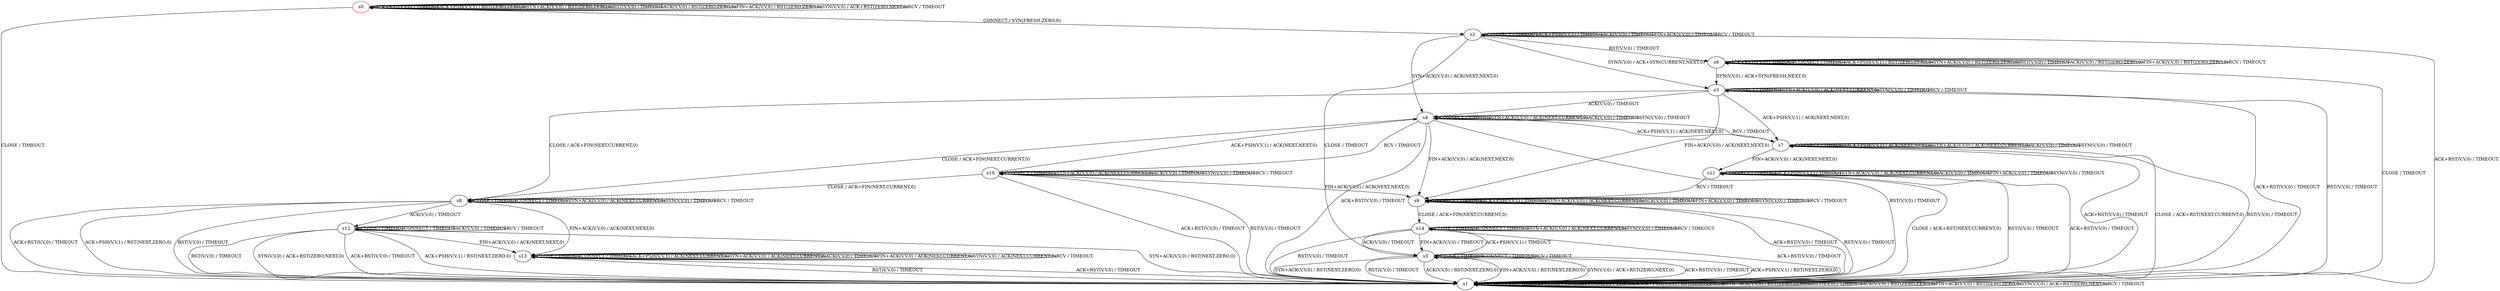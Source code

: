 digraph G {
label=""
s0  [color="red"]
s1
s2
s3
s4
s5
s6
s7
s8
s9
s10
s11
s12
s13
s14
s0  [label="s0"];
s0 -> s0 [label="ACK+RST(V,V,0) / TIMEOUT"]
s0 -> s1 [label="CLOSE / TIMEOUT"]
s0 -> s2 [label="CONNECT / SYN(FRESH,ZERO,0)"]
s0 -> s0 [label="ACK+PSH(V,V,1) / RST(ZERO,ZERO,0)"]
s0 -> s0 [label="SYN+ACK(V,V,0) / RST(ZERO,ZERO,0)"]
s0 -> s0 [label="RST(V,V,0) / TIMEOUT"]
s0 -> s0 [label="ACK(V,V,0) / RST(ZERO,ZERO,0)"]
s0 -> s0 [label="FIN+ACK(V,V,0) / RST(ZERO,ZERO,0)"]
s0 -> s0 [label="SYN(V,V,0) / ACK+RST(ZERO,NEXT,0)"]
s0 -> s0 [label="RCV / TIMEOUT"]
s1  [label="s1"];
s1 -> s1 [label="ACK+RST(V,V,0) / TIMEOUT"]
s1 -> s1 [label="CLOSE / TIMEOUT"]
s1 -> s1 [label="CONNECT / TIMEOUT"]
s1 -> s1 [label="ACK+PSH(V,V,1) / RST(ZERO,ZERO,0)"]
s1 -> s1 [label="SYN+ACK(V,V,0) / RST(ZERO,ZERO,0)"]
s1 -> s1 [label="RST(V,V,0) / TIMEOUT"]
s1 -> s1 [label="ACK(V,V,0) / RST(ZERO,ZERO,0)"]
s1 -> s1 [label="FIN+ACK(V,V,0) / RST(ZERO,ZERO,0)"]
s1 -> s1 [label="SYN(V,V,0) / ACK+RST(ZERO,NEXT,0)"]
s1 -> s1 [label="RCV / TIMEOUT"]
s2  [label="s2"];
s2 -> s1 [label="ACK+RST(V,V,0) / TIMEOUT"]
s2 -> s5 [label="CLOSE / TIMEOUT"]
s2 -> s2 [label="CONNECT / TIMEOUT"]
s2 -> s2 [label="ACK+PSH(V,V,1) / TIMEOUT"]
s2 -> s4 [label="SYN+ACK(V,V,0) / ACK(NEXT,NEXT,0)"]
s2 -> s6 [label="RST(V,V,0) / TIMEOUT"]
s2 -> s2 [label="ACK(V,V,0) / TIMEOUT"]
s2 -> s2 [label="FIN+ACK(V,V,0) / TIMEOUT"]
s2 -> s3 [label="SYN(V,V,0) / ACK+SYN(CURRENT,NEXT,0)"]
s2 -> s2 [label="RCV / TIMEOUT"]
s3  [label="s3"];
s3 -> s1 [label="ACK+RST(V,V,0) / TIMEOUT"]
s3 -> s8 [label="CLOSE / ACK+FIN(NEXT,CURRENT,0)"]
s3 -> s3 [label="CONNECT / TIMEOUT"]
s3 -> s7 [label="ACK+PSH(V,V,1) / ACK(NEXT,NEXT,0)"]
s3 -> s3 [label="SYN+ACK(V,V,0) / ACK(NEXT,CURRENT,0)"]
s3 -> s1 [label="RST(V,V,0) / TIMEOUT"]
s3 -> s4 [label="ACK(V,V,0) / TIMEOUT"]
s3 -> s9 [label="FIN+ACK(V,V,0) / ACK(NEXT,NEXT,0)"]
s3 -> s3 [label="SYN(V,V,0) / TIMEOUT"]
s3 -> s3 [label="RCV / TIMEOUT"]
s4  [label="s4"];
s4 -> s1 [label="ACK+RST(V,V,0) / TIMEOUT"]
s4 -> s8 [label="CLOSE / ACK+FIN(NEXT,CURRENT,0)"]
s4 -> s4 [label="CONNECT / TIMEOUT"]
s4 -> s7 [label="ACK+PSH(V,V,1) / ACK(NEXT,NEXT,0)"]
s4 -> s4 [label="SYN+ACK(V,V,0) / ACK(NEXT,CURRENT,0)"]
s4 -> s1 [label="RST(V,V,0) / TIMEOUT"]
s4 -> s4 [label="ACK(V,V,0) / TIMEOUT"]
s4 -> s9 [label="FIN+ACK(V,V,0) / ACK(NEXT,NEXT,0)"]
s4 -> s4 [label="SYN(V,V,0) / TIMEOUT"]
s4 -> s10 [label="RCV / TIMEOUT"]
s5  [label="s5"];
s5 -> s1 [label="ACK+RST(V,V,0) / TIMEOUT"]
s5 -> s5 [label="CLOSE / TIMEOUT"]
s5 -> s5 [label="CONNECT / TIMEOUT"]
s5 -> s1 [label="ACK+PSH(V,V,1) / RST(NEXT,ZERO,0)"]
s5 -> s1 [label="SYN+ACK(V,V,0) / RST(NEXT,ZERO,0)"]
s5 -> s1 [label="RST(V,V,0) / TIMEOUT"]
s5 -> s1 [label="ACK(V,V,0) / RST(NEXT,ZERO,0)"]
s5 -> s1 [label="FIN+ACK(V,V,0) / RST(NEXT,ZERO,0)"]
s5 -> s1 [label="SYN(V,V,0) / ACK+RST(ZERO,NEXT,0)"]
s5 -> s5 [label="RCV / TIMEOUT"]
s6  [label="s6"];
s6 -> s6 [label="ACK+RST(V,V,0) / TIMEOUT"]
s6 -> s1 [label="CLOSE / TIMEOUT"]
s6 -> s6 [label="CONNECT / TIMEOUT"]
s6 -> s6 [label="ACK+PSH(V,V,1) / RST(ZERO,ZERO,0)"]
s6 -> s6 [label="SYN+ACK(V,V,0) / RST(ZERO,ZERO,0)"]
s6 -> s6 [label="RST(V,V,0) / TIMEOUT"]
s6 -> s6 [label="ACK(V,V,0) / RST(ZERO,ZERO,0)"]
s6 -> s6 [label="FIN+ACK(V,V,0) / RST(ZERO,ZERO,0)"]
s6 -> s3 [label="SYN(V,V,0) / ACK+SYN(FRESH,NEXT,0)"]
s6 -> s6 [label="RCV / TIMEOUT"]
s7  [label="s7"];
s7 -> s1 [label="ACK+RST(V,V,0) / TIMEOUT"]
s7 -> s1 [label="CLOSE / ACK+RST(NEXT,CURRENT,0)"]
s7 -> s7 [label="CONNECT / TIMEOUT"]
s7 -> s7 [label="ACK+PSH(V,V,1) / ACK(NEXT,NEXT,0)"]
s7 -> s7 [label="SYN+ACK(V,V,0) / ACK(NEXT,CURRENT,0)"]
s7 -> s1 [label="RST(V,V,0) / TIMEOUT"]
s7 -> s7 [label="ACK(V,V,0) / TIMEOUT"]
s7 -> s11 [label="FIN+ACK(V,V,0) / ACK(NEXT,NEXT,0)"]
s7 -> s7 [label="SYN(V,V,0) / TIMEOUT"]
s7 -> s4 [label="RCV / TIMEOUT"]
s8  [label="s8"];
s8 -> s1 [label="ACK+RST(V,V,0) / TIMEOUT"]
s8 -> s8 [label="CLOSE / TIMEOUT"]
s8 -> s8 [label="CONNECT / TIMEOUT"]
s8 -> s1 [label="ACK+PSH(V,V,1) / RST(NEXT,ZERO,0)"]
s8 -> s8 [label="SYN+ACK(V,V,0) / ACK(NEXT,CURRENT,0)"]
s8 -> s1 [label="RST(V,V,0) / TIMEOUT"]
s8 -> s12 [label="ACK(V,V,0) / TIMEOUT"]
s8 -> s13 [label="FIN+ACK(V,V,0) / ACK(NEXT,NEXT,0)"]
s8 -> s8 [label="SYN(V,V,0) / TIMEOUT"]
s8 -> s8 [label="RCV / TIMEOUT"]
s9  [label="s9"];
s9 -> s1 [label="ACK+RST(V,V,0) / TIMEOUT"]
s9 -> s14 [label="CLOSE / ACK+FIN(NEXT,CURRENT,0)"]
s9 -> s9 [label="CONNECT / TIMEOUT"]
s9 -> s9 [label="ACK+PSH(V,V,1) / TIMEOUT"]
s9 -> s9 [label="SYN+ACK(V,V,0) / ACK(NEXT,CURRENT,0)"]
s9 -> s1 [label="RST(V,V,0) / TIMEOUT"]
s9 -> s9 [label="ACK(V,V,0) / TIMEOUT"]
s9 -> s9 [label="FIN+ACK(V,V,0) / TIMEOUT"]
s9 -> s9 [label="SYN(V,V,0) / TIMEOUT"]
s9 -> s9 [label="RCV / TIMEOUT"]
s10  [label="s10"];
s10 -> s1 [label="ACK+RST(V,V,0) / TIMEOUT"]
s10 -> s8 [label="CLOSE / ACK+FIN(NEXT,CURRENT,0)"]
s10 -> s10 [label="CONNECT / TIMEOUT"]
s10 -> s4 [label="ACK+PSH(V,V,1) / ACK(NEXT,NEXT,0)"]
s10 -> s10 [label="SYN+ACK(V,V,0) / ACK(NEXT,CURRENT,0)"]
s10 -> s1 [label="RST(V,V,0) / TIMEOUT"]
s10 -> s10 [label="ACK(V,V,0) / TIMEOUT"]
s10 -> s9 [label="FIN+ACK(V,V,0) / ACK(NEXT,NEXT,0)"]
s10 -> s10 [label="SYN(V,V,0) / TIMEOUT"]
s10 -> s10 [label="RCV / TIMEOUT"]
s11  [label="s11"];
s11 -> s1 [label="ACK+RST(V,V,0) / TIMEOUT"]
s11 -> s1 [label="CLOSE / ACK+RST(NEXT,CURRENT,0)"]
s11 -> s11 [label="CONNECT / TIMEOUT"]
s11 -> s11 [label="ACK+PSH(V,V,1) / TIMEOUT"]
s11 -> s11 [label="SYN+ACK(V,V,0) / ACK(NEXT,CURRENT,0)"]
s11 -> s1 [label="RST(V,V,0) / TIMEOUT"]
s11 -> s11 [label="ACK(V,V,0) / TIMEOUT"]
s11 -> s11 [label="FIN+ACK(V,V,0) / TIMEOUT"]
s11 -> s11 [label="SYN(V,V,0) / TIMEOUT"]
s11 -> s9 [label="RCV / TIMEOUT"]
s12  [label="s12"];
s12 -> s1 [label="ACK+RST(V,V,0) / TIMEOUT"]
s12 -> s12 [label="CLOSE / TIMEOUT"]
s12 -> s12 [label="CONNECT / TIMEOUT"]
s12 -> s1 [label="ACK+PSH(V,V,1) / RST(NEXT,ZERO,0)"]
s12 -> s1 [label="SYN+ACK(V,V,0) / RST(NEXT,ZERO,0)"]
s12 -> s1 [label="RST(V,V,0) / TIMEOUT"]
s12 -> s12 [label="ACK(V,V,0) / TIMEOUT"]
s12 -> s13 [label="FIN+ACK(V,V,0) / ACK(NEXT,NEXT,0)"]
s12 -> s1 [label="SYN(V,V,0) / ACK+RST(ZERO,NEXT,0)"]
s12 -> s12 [label="RCV / TIMEOUT"]
s13  [label="s13"];
s13 -> s1 [label="ACK+RST(V,V,0) / TIMEOUT"]
s13 -> s13 [label="CLOSE / TIMEOUT"]
s13 -> s13 [label="CONNECT / TIMEOUT"]
s13 -> s13 [label="ACK+PSH(V,V,1) / ACK(NEXT,CURRENT,0)"]
s13 -> s13 [label="SYN+ACK(V,V,0) / ACK(NEXT,CURRENT,0)"]
s13 -> s1 [label="RST(V,V,0) / TIMEOUT"]
s13 -> s13 [label="ACK(V,V,0) / TIMEOUT"]
s13 -> s13 [label="FIN+ACK(V,V,0) / ACK(NEXT,CURRENT,0)"]
s13 -> s13 [label="SYN(V,V,0) / ACK(NEXT,CURRENT,0)"]
s13 -> s13 [label="RCV / TIMEOUT"]
s14  [label="s14"];
s14 -> s1 [label="ACK+RST(V,V,0) / TIMEOUT"]
s14 -> s14 [label="CLOSE / TIMEOUT"]
s14 -> s14 [label="CONNECT / TIMEOUT"]
s14 -> s5 [label="ACK+PSH(V,V,1) / TIMEOUT"]
s14 -> s14 [label="SYN+ACK(V,V,0) / ACK(NEXT,CURRENT,0)"]
s14 -> s1 [label="RST(V,V,0) / TIMEOUT"]
s14 -> s5 [label="ACK(V,V,0) / TIMEOUT"]
s14 -> s5 [label="FIN+ACK(V,V,0) / TIMEOUT"]
s14 -> s14 [label="SYN(V,V,0) / TIMEOUT"]
s14 -> s14 [label="RCV / TIMEOUT"]
}
